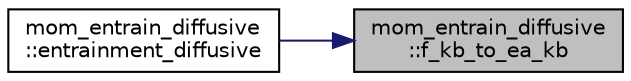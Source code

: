 digraph "mom_entrain_diffusive::f_kb_to_ea_kb"
{
 // INTERACTIVE_SVG=YES
 // LATEX_PDF_SIZE
  edge [fontname="Helvetica",fontsize="10",labelfontname="Helvetica",labelfontsize="10"];
  node [fontname="Helvetica",fontsize="10",shape=record];
  rankdir="RL";
  Node1 [label="mom_entrain_diffusive\l::f_kb_to_ea_kb",height=0.2,width=0.4,color="black", fillcolor="grey75", style="filled", fontcolor="black",tooltip="Given an entrainment from below for layer kb, determine a consistent entrainment from above,..."];
  Node1 -> Node2 [dir="back",color="midnightblue",fontsize="10",style="solid",fontname="Helvetica"];
  Node2 [label="mom_entrain_diffusive\l::entrainment_diffusive",height=0.2,width=0.4,color="black", fillcolor="white", style="filled",URL="$namespacemom__entrain__diffusive.html#ae68ab2fa707778de2f92ce179729f2ff",tooltip="This subroutine calculates ea and eb, the rates at which a layer entrains from the layers above and b..."];
}
